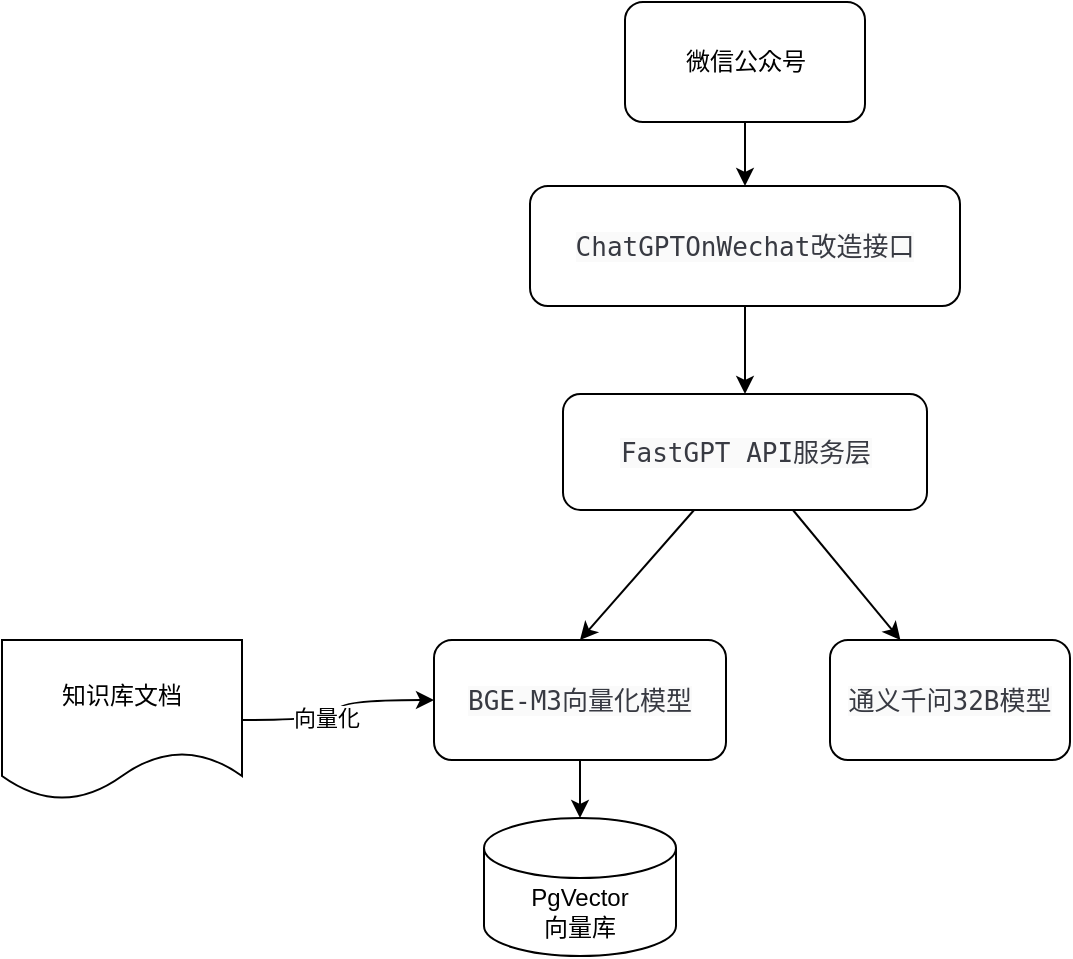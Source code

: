 <mxfile version="27.0.8">
  <diagram name="第 1 页" id="PZtgD9VLAa3Xq2h1W10F">
    <mxGraphModel dx="946" dy="671" grid="0" gridSize="10" guides="1" tooltips="1" connect="1" arrows="1" fold="1" page="1" pageScale="1" pageWidth="827" pageHeight="1169" math="0" shadow="0">
      <root>
        <mxCell id="0" />
        <mxCell id="1" parent="0" />
        <mxCell id="LTBSq_qg97RKEcHS7W4E-15" value="" style="rounded=0;orthogonalLoop=1;jettySize=auto;html=1;" parent="1" source="LTBSq_qg97RKEcHS7W4E-1" target="LTBSq_qg97RKEcHS7W4E-3" edge="1">
          <mxGeometry relative="1" as="geometry" />
        </mxCell>
        <mxCell id="LTBSq_qg97RKEcHS7W4E-1" value="微信公众号" style="rounded=1;whiteSpace=wrap;html=1;" parent="1" vertex="1">
          <mxGeometry x="396.5" y="95" width="120" height="60" as="geometry" />
        </mxCell>
        <mxCell id="LTBSq_qg97RKEcHS7W4E-14" value="" style="edgeStyle=orthogonalEdgeStyle;rounded=0;orthogonalLoop=1;jettySize=auto;html=1;" parent="1" source="LTBSq_qg97RKEcHS7W4E-3" target="LTBSq_qg97RKEcHS7W4E-5" edge="1">
          <mxGeometry relative="1" as="geometry" />
        </mxCell>
        <mxCell id="LTBSq_qg97RKEcHS7W4E-3" value="&lt;span style=&quot;color: rgb(56, 58, 66); font-family: &amp;quot;Cascadia Code&amp;quot;, &amp;quot;Fira Code&amp;quot;, Consolas, monospace; font-size: 13px; text-align: left; white-space: pre; background-color: rgb(250, 250, 250);&quot;&gt;ChatGPTOnWechat改造接口&lt;/span&gt;" style="rounded=1;whiteSpace=wrap;html=1;" parent="1" vertex="1">
          <mxGeometry x="349" y="187" width="215" height="60" as="geometry" />
        </mxCell>
        <mxCell id="LTBSq_qg97RKEcHS7W4E-12" style="rounded=0;orthogonalLoop=1;jettySize=auto;html=1;entryX=0.5;entryY=0;entryDx=0;entryDy=0;" parent="1" source="LTBSq_qg97RKEcHS7W4E-5" target="LTBSq_qg97RKEcHS7W4E-7" edge="1">
          <mxGeometry relative="1" as="geometry" />
        </mxCell>
        <mxCell id="LTBSq_qg97RKEcHS7W4E-13" style="rounded=0;orthogonalLoop=1;jettySize=auto;html=1;" parent="1" source="LTBSq_qg97RKEcHS7W4E-5" target="LTBSq_qg97RKEcHS7W4E-9" edge="1">
          <mxGeometry relative="1" as="geometry" />
        </mxCell>
        <mxCell id="LTBSq_qg97RKEcHS7W4E-5" value="&lt;span style=&quot;color: rgb(56, 58, 66); font-family: &amp;quot;Cascadia Code&amp;quot;, &amp;quot;Fira Code&amp;quot;, Consolas, monospace; font-size: 13px; text-align: left; white-space: pre; background-color: rgb(250, 250, 250);&quot;&gt;FastGPT API服务层&lt;/span&gt;" style="rounded=1;whiteSpace=wrap;html=1;" parent="1" vertex="1">
          <mxGeometry x="365.5" y="291" width="182" height="58" as="geometry" />
        </mxCell>
        <mxCell id="LTBSq_qg97RKEcHS7W4E-11" style="edgeStyle=orthogonalEdgeStyle;rounded=0;orthogonalLoop=1;jettySize=auto;html=1;exitX=0.5;exitY=1;exitDx=0;exitDy=0;" parent="1" source="LTBSq_qg97RKEcHS7W4E-7" target="LTBSq_qg97RKEcHS7W4E-10" edge="1">
          <mxGeometry relative="1" as="geometry" />
        </mxCell>
        <mxCell id="LTBSq_qg97RKEcHS7W4E-7" value="&lt;span style=&quot;color: rgb(56, 58, 66); font-family: &amp;quot;Cascadia Code&amp;quot;, &amp;quot;Fira Code&amp;quot;, Consolas, monospace; font-size: 13px; text-align: left; white-space: pre; background-color: rgb(250, 250, 250);&quot;&gt;BGE-M3向量化模型&lt;/span&gt;" style="rounded=1;whiteSpace=wrap;html=1;" parent="1" vertex="1">
          <mxGeometry x="301" y="414" width="146" height="60" as="geometry" />
        </mxCell>
        <mxCell id="LTBSq_qg97RKEcHS7W4E-9" value="&lt;span style=&quot;color: rgb(56, 58, 66); font-family: &amp;quot;Cascadia Code&amp;quot;, &amp;quot;Fira Code&amp;quot;, Consolas, monospace; font-size: 13px; text-align: left; white-space: pre; background-color: rgb(250, 250, 250);&quot;&gt;通义千问32B模型&lt;/span&gt;" style="rounded=1;whiteSpace=wrap;html=1;" parent="1" vertex="1">
          <mxGeometry x="499" y="414" width="120" height="60" as="geometry" />
        </mxCell>
        <mxCell id="LTBSq_qg97RKEcHS7W4E-10" value="PgVector&lt;div&gt;向量库&lt;/div&gt;" style="shape=cylinder3;whiteSpace=wrap;html=1;boundedLbl=1;backgroundOutline=1;size=15;" parent="1" vertex="1">
          <mxGeometry x="326" y="503" width="96" height="69" as="geometry" />
        </mxCell>
        <mxCell id="YpKuAkxA7cC4Vz7W4TTv-2" value="" style="edgeStyle=orthogonalEdgeStyle;rounded=0;orthogonalLoop=1;jettySize=auto;html=1;curved=1;" edge="1" parent="1" source="YpKuAkxA7cC4Vz7W4TTv-1" target="LTBSq_qg97RKEcHS7W4E-7">
          <mxGeometry relative="1" as="geometry" />
        </mxCell>
        <mxCell id="YpKuAkxA7cC4Vz7W4TTv-3" value="向量化" style="edgeLabel;html=1;align=center;verticalAlign=middle;resizable=0;points=[];" vertex="1" connectable="0" parent="YpKuAkxA7cC4Vz7W4TTv-2">
          <mxGeometry x="-0.207" y="1" relative="1" as="geometry">
            <mxPoint as="offset" />
          </mxGeometry>
        </mxCell>
        <mxCell id="YpKuAkxA7cC4Vz7W4TTv-1" value="知识库文档" style="shape=document;whiteSpace=wrap;html=1;boundedLbl=1;" vertex="1" parent="1">
          <mxGeometry x="85" y="414" width="120" height="80" as="geometry" />
        </mxCell>
      </root>
    </mxGraphModel>
  </diagram>
</mxfile>
